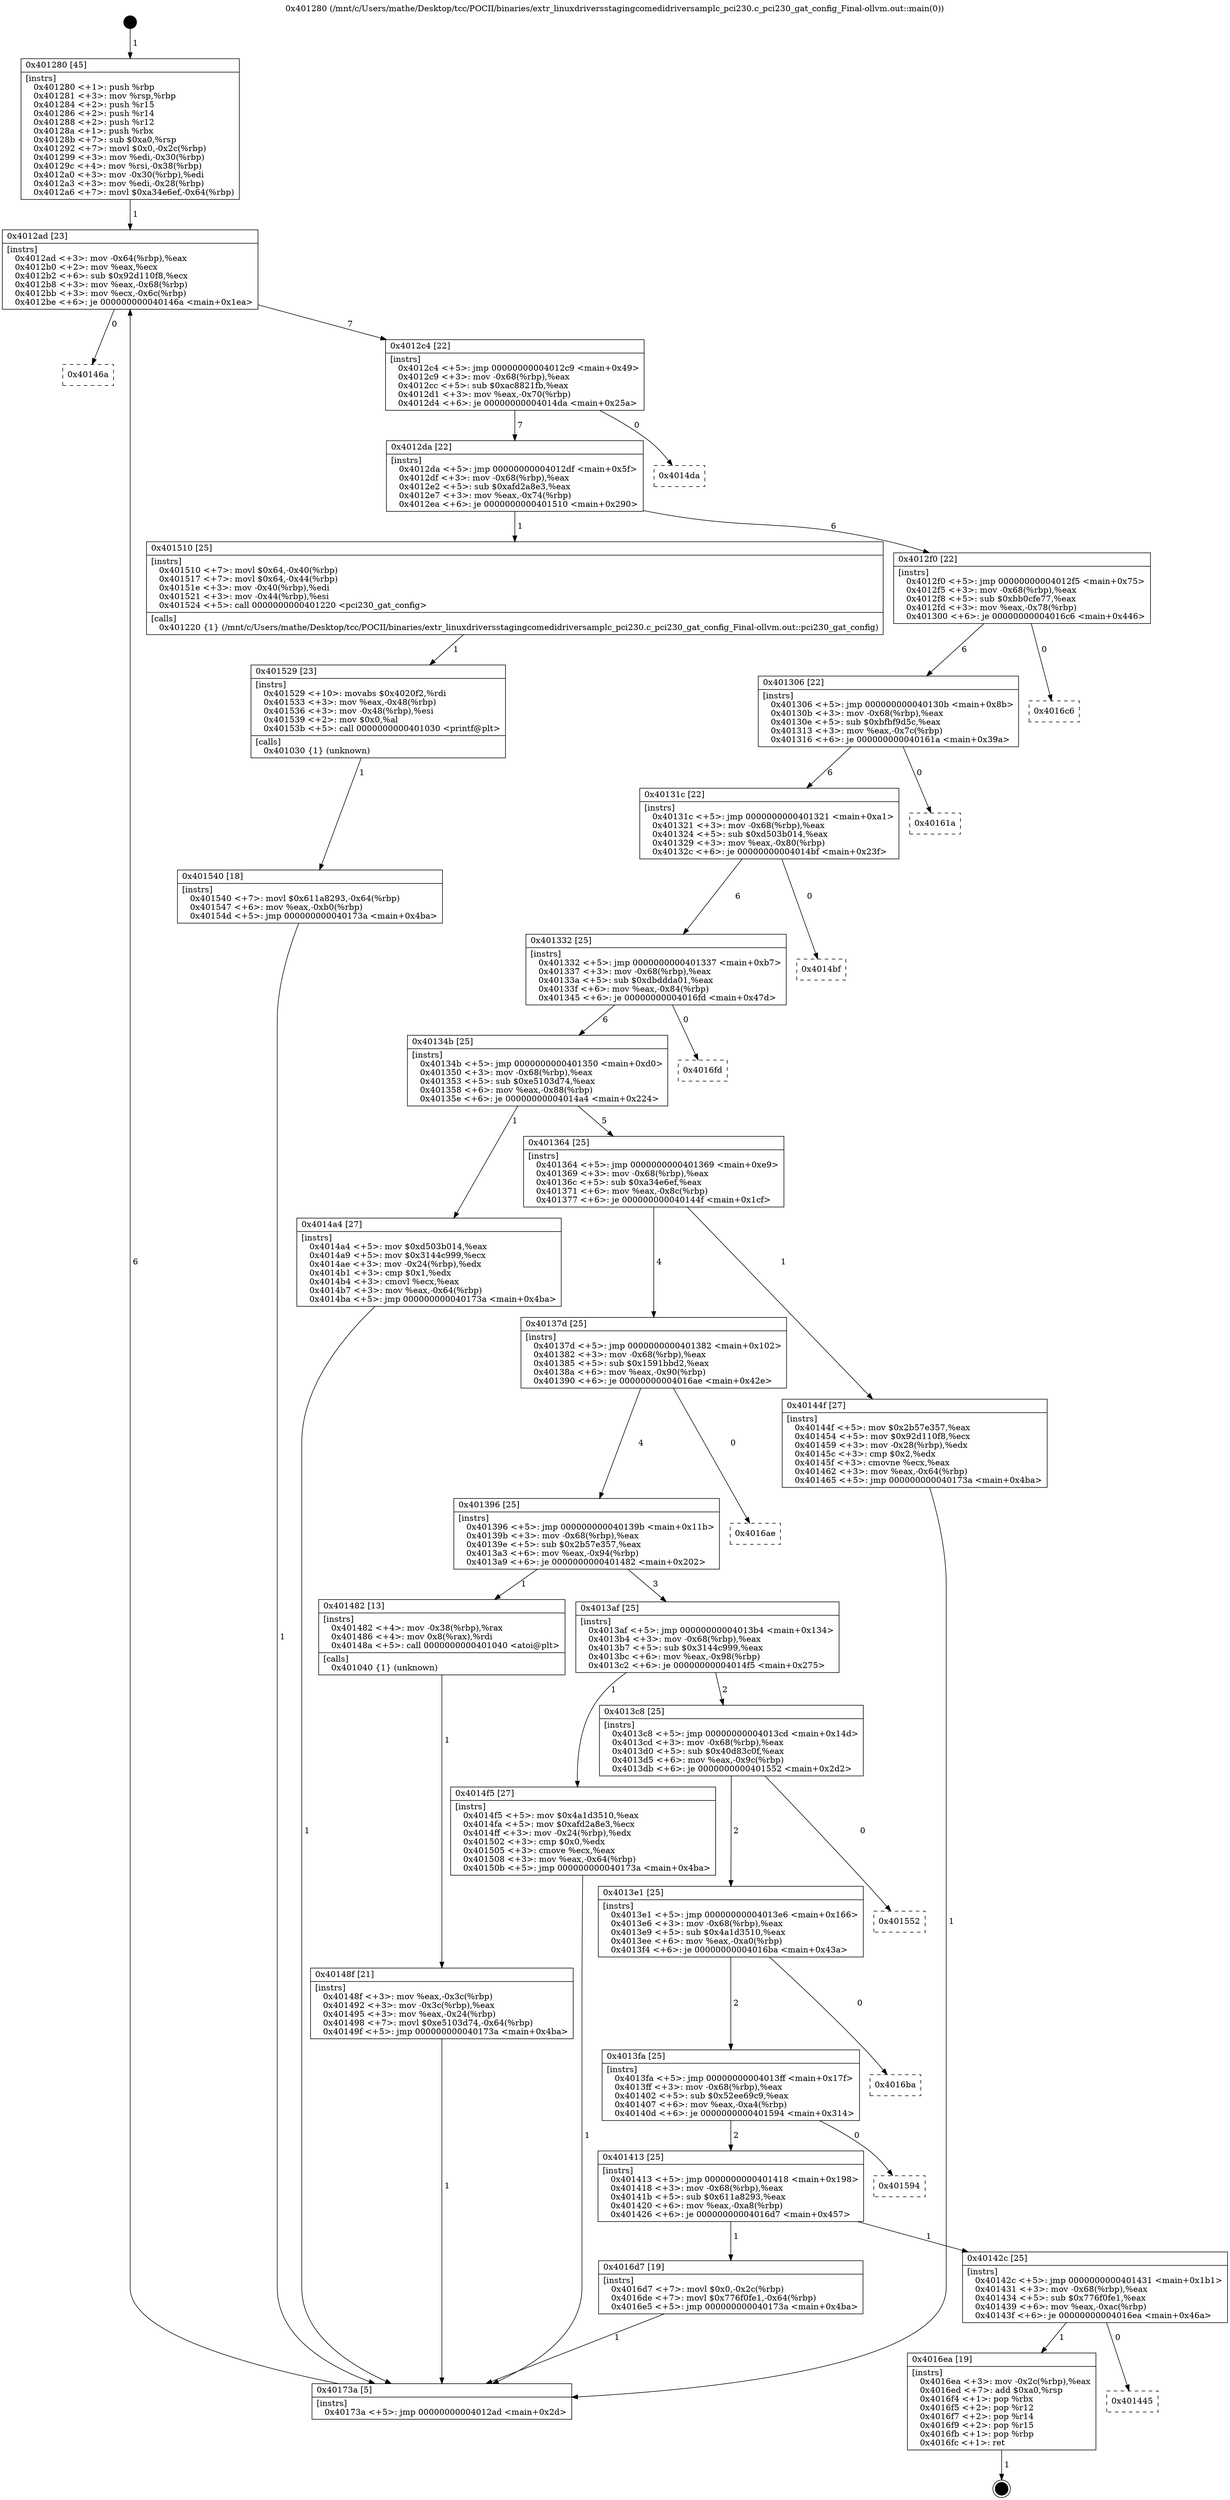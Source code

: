 digraph "0x401280" {
  label = "0x401280 (/mnt/c/Users/mathe/Desktop/tcc/POCII/binaries/extr_linuxdriversstagingcomedidriversamplc_pci230.c_pci230_gat_config_Final-ollvm.out::main(0))"
  labelloc = "t"
  node[shape=record]

  Entry [label="",width=0.3,height=0.3,shape=circle,fillcolor=black,style=filled]
  "0x4012ad" [label="{
     0x4012ad [23]\l
     | [instrs]\l
     &nbsp;&nbsp;0x4012ad \<+3\>: mov -0x64(%rbp),%eax\l
     &nbsp;&nbsp;0x4012b0 \<+2\>: mov %eax,%ecx\l
     &nbsp;&nbsp;0x4012b2 \<+6\>: sub $0x92d110f8,%ecx\l
     &nbsp;&nbsp;0x4012b8 \<+3\>: mov %eax,-0x68(%rbp)\l
     &nbsp;&nbsp;0x4012bb \<+3\>: mov %ecx,-0x6c(%rbp)\l
     &nbsp;&nbsp;0x4012be \<+6\>: je 000000000040146a \<main+0x1ea\>\l
  }"]
  "0x40146a" [label="{
     0x40146a\l
  }", style=dashed]
  "0x4012c4" [label="{
     0x4012c4 [22]\l
     | [instrs]\l
     &nbsp;&nbsp;0x4012c4 \<+5\>: jmp 00000000004012c9 \<main+0x49\>\l
     &nbsp;&nbsp;0x4012c9 \<+3\>: mov -0x68(%rbp),%eax\l
     &nbsp;&nbsp;0x4012cc \<+5\>: sub $0xac8821fb,%eax\l
     &nbsp;&nbsp;0x4012d1 \<+3\>: mov %eax,-0x70(%rbp)\l
     &nbsp;&nbsp;0x4012d4 \<+6\>: je 00000000004014da \<main+0x25a\>\l
  }"]
  Exit [label="",width=0.3,height=0.3,shape=circle,fillcolor=black,style=filled,peripheries=2]
  "0x4014da" [label="{
     0x4014da\l
  }", style=dashed]
  "0x4012da" [label="{
     0x4012da [22]\l
     | [instrs]\l
     &nbsp;&nbsp;0x4012da \<+5\>: jmp 00000000004012df \<main+0x5f\>\l
     &nbsp;&nbsp;0x4012df \<+3\>: mov -0x68(%rbp),%eax\l
     &nbsp;&nbsp;0x4012e2 \<+5\>: sub $0xafd2a8e3,%eax\l
     &nbsp;&nbsp;0x4012e7 \<+3\>: mov %eax,-0x74(%rbp)\l
     &nbsp;&nbsp;0x4012ea \<+6\>: je 0000000000401510 \<main+0x290\>\l
  }"]
  "0x401445" [label="{
     0x401445\l
  }", style=dashed]
  "0x401510" [label="{
     0x401510 [25]\l
     | [instrs]\l
     &nbsp;&nbsp;0x401510 \<+7\>: movl $0x64,-0x40(%rbp)\l
     &nbsp;&nbsp;0x401517 \<+7\>: movl $0x64,-0x44(%rbp)\l
     &nbsp;&nbsp;0x40151e \<+3\>: mov -0x40(%rbp),%edi\l
     &nbsp;&nbsp;0x401521 \<+3\>: mov -0x44(%rbp),%esi\l
     &nbsp;&nbsp;0x401524 \<+5\>: call 0000000000401220 \<pci230_gat_config\>\l
     | [calls]\l
     &nbsp;&nbsp;0x401220 \{1\} (/mnt/c/Users/mathe/Desktop/tcc/POCII/binaries/extr_linuxdriversstagingcomedidriversamplc_pci230.c_pci230_gat_config_Final-ollvm.out::pci230_gat_config)\l
  }"]
  "0x4012f0" [label="{
     0x4012f0 [22]\l
     | [instrs]\l
     &nbsp;&nbsp;0x4012f0 \<+5\>: jmp 00000000004012f5 \<main+0x75\>\l
     &nbsp;&nbsp;0x4012f5 \<+3\>: mov -0x68(%rbp),%eax\l
     &nbsp;&nbsp;0x4012f8 \<+5\>: sub $0xbb0cfe77,%eax\l
     &nbsp;&nbsp;0x4012fd \<+3\>: mov %eax,-0x78(%rbp)\l
     &nbsp;&nbsp;0x401300 \<+6\>: je 00000000004016c6 \<main+0x446\>\l
  }"]
  "0x4016ea" [label="{
     0x4016ea [19]\l
     | [instrs]\l
     &nbsp;&nbsp;0x4016ea \<+3\>: mov -0x2c(%rbp),%eax\l
     &nbsp;&nbsp;0x4016ed \<+7\>: add $0xa0,%rsp\l
     &nbsp;&nbsp;0x4016f4 \<+1\>: pop %rbx\l
     &nbsp;&nbsp;0x4016f5 \<+2\>: pop %r12\l
     &nbsp;&nbsp;0x4016f7 \<+2\>: pop %r14\l
     &nbsp;&nbsp;0x4016f9 \<+2\>: pop %r15\l
     &nbsp;&nbsp;0x4016fb \<+1\>: pop %rbp\l
     &nbsp;&nbsp;0x4016fc \<+1\>: ret\l
  }"]
  "0x4016c6" [label="{
     0x4016c6\l
  }", style=dashed]
  "0x401306" [label="{
     0x401306 [22]\l
     | [instrs]\l
     &nbsp;&nbsp;0x401306 \<+5\>: jmp 000000000040130b \<main+0x8b\>\l
     &nbsp;&nbsp;0x40130b \<+3\>: mov -0x68(%rbp),%eax\l
     &nbsp;&nbsp;0x40130e \<+5\>: sub $0xbfbf9d5c,%eax\l
     &nbsp;&nbsp;0x401313 \<+3\>: mov %eax,-0x7c(%rbp)\l
     &nbsp;&nbsp;0x401316 \<+6\>: je 000000000040161a \<main+0x39a\>\l
  }"]
  "0x40142c" [label="{
     0x40142c [25]\l
     | [instrs]\l
     &nbsp;&nbsp;0x40142c \<+5\>: jmp 0000000000401431 \<main+0x1b1\>\l
     &nbsp;&nbsp;0x401431 \<+3\>: mov -0x68(%rbp),%eax\l
     &nbsp;&nbsp;0x401434 \<+5\>: sub $0x776f0fe1,%eax\l
     &nbsp;&nbsp;0x401439 \<+6\>: mov %eax,-0xac(%rbp)\l
     &nbsp;&nbsp;0x40143f \<+6\>: je 00000000004016ea \<main+0x46a\>\l
  }"]
  "0x40161a" [label="{
     0x40161a\l
  }", style=dashed]
  "0x40131c" [label="{
     0x40131c [22]\l
     | [instrs]\l
     &nbsp;&nbsp;0x40131c \<+5\>: jmp 0000000000401321 \<main+0xa1\>\l
     &nbsp;&nbsp;0x401321 \<+3\>: mov -0x68(%rbp),%eax\l
     &nbsp;&nbsp;0x401324 \<+5\>: sub $0xd503b014,%eax\l
     &nbsp;&nbsp;0x401329 \<+3\>: mov %eax,-0x80(%rbp)\l
     &nbsp;&nbsp;0x40132c \<+6\>: je 00000000004014bf \<main+0x23f\>\l
  }"]
  "0x4016d7" [label="{
     0x4016d7 [19]\l
     | [instrs]\l
     &nbsp;&nbsp;0x4016d7 \<+7\>: movl $0x0,-0x2c(%rbp)\l
     &nbsp;&nbsp;0x4016de \<+7\>: movl $0x776f0fe1,-0x64(%rbp)\l
     &nbsp;&nbsp;0x4016e5 \<+5\>: jmp 000000000040173a \<main+0x4ba\>\l
  }"]
  "0x4014bf" [label="{
     0x4014bf\l
  }", style=dashed]
  "0x401332" [label="{
     0x401332 [25]\l
     | [instrs]\l
     &nbsp;&nbsp;0x401332 \<+5\>: jmp 0000000000401337 \<main+0xb7\>\l
     &nbsp;&nbsp;0x401337 \<+3\>: mov -0x68(%rbp),%eax\l
     &nbsp;&nbsp;0x40133a \<+5\>: sub $0xdbddda01,%eax\l
     &nbsp;&nbsp;0x40133f \<+6\>: mov %eax,-0x84(%rbp)\l
     &nbsp;&nbsp;0x401345 \<+6\>: je 00000000004016fd \<main+0x47d\>\l
  }"]
  "0x401413" [label="{
     0x401413 [25]\l
     | [instrs]\l
     &nbsp;&nbsp;0x401413 \<+5\>: jmp 0000000000401418 \<main+0x198\>\l
     &nbsp;&nbsp;0x401418 \<+3\>: mov -0x68(%rbp),%eax\l
     &nbsp;&nbsp;0x40141b \<+5\>: sub $0x611a8293,%eax\l
     &nbsp;&nbsp;0x401420 \<+6\>: mov %eax,-0xa8(%rbp)\l
     &nbsp;&nbsp;0x401426 \<+6\>: je 00000000004016d7 \<main+0x457\>\l
  }"]
  "0x4016fd" [label="{
     0x4016fd\l
  }", style=dashed]
  "0x40134b" [label="{
     0x40134b [25]\l
     | [instrs]\l
     &nbsp;&nbsp;0x40134b \<+5\>: jmp 0000000000401350 \<main+0xd0\>\l
     &nbsp;&nbsp;0x401350 \<+3\>: mov -0x68(%rbp),%eax\l
     &nbsp;&nbsp;0x401353 \<+5\>: sub $0xe5103d74,%eax\l
     &nbsp;&nbsp;0x401358 \<+6\>: mov %eax,-0x88(%rbp)\l
     &nbsp;&nbsp;0x40135e \<+6\>: je 00000000004014a4 \<main+0x224\>\l
  }"]
  "0x401594" [label="{
     0x401594\l
  }", style=dashed]
  "0x4014a4" [label="{
     0x4014a4 [27]\l
     | [instrs]\l
     &nbsp;&nbsp;0x4014a4 \<+5\>: mov $0xd503b014,%eax\l
     &nbsp;&nbsp;0x4014a9 \<+5\>: mov $0x3144c999,%ecx\l
     &nbsp;&nbsp;0x4014ae \<+3\>: mov -0x24(%rbp),%edx\l
     &nbsp;&nbsp;0x4014b1 \<+3\>: cmp $0x1,%edx\l
     &nbsp;&nbsp;0x4014b4 \<+3\>: cmovl %ecx,%eax\l
     &nbsp;&nbsp;0x4014b7 \<+3\>: mov %eax,-0x64(%rbp)\l
     &nbsp;&nbsp;0x4014ba \<+5\>: jmp 000000000040173a \<main+0x4ba\>\l
  }"]
  "0x401364" [label="{
     0x401364 [25]\l
     | [instrs]\l
     &nbsp;&nbsp;0x401364 \<+5\>: jmp 0000000000401369 \<main+0xe9\>\l
     &nbsp;&nbsp;0x401369 \<+3\>: mov -0x68(%rbp),%eax\l
     &nbsp;&nbsp;0x40136c \<+5\>: sub $0xa34e6ef,%eax\l
     &nbsp;&nbsp;0x401371 \<+6\>: mov %eax,-0x8c(%rbp)\l
     &nbsp;&nbsp;0x401377 \<+6\>: je 000000000040144f \<main+0x1cf\>\l
  }"]
  "0x4013fa" [label="{
     0x4013fa [25]\l
     | [instrs]\l
     &nbsp;&nbsp;0x4013fa \<+5\>: jmp 00000000004013ff \<main+0x17f\>\l
     &nbsp;&nbsp;0x4013ff \<+3\>: mov -0x68(%rbp),%eax\l
     &nbsp;&nbsp;0x401402 \<+5\>: sub $0x52ee69c9,%eax\l
     &nbsp;&nbsp;0x401407 \<+6\>: mov %eax,-0xa4(%rbp)\l
     &nbsp;&nbsp;0x40140d \<+6\>: je 0000000000401594 \<main+0x314\>\l
  }"]
  "0x40144f" [label="{
     0x40144f [27]\l
     | [instrs]\l
     &nbsp;&nbsp;0x40144f \<+5\>: mov $0x2b57e357,%eax\l
     &nbsp;&nbsp;0x401454 \<+5\>: mov $0x92d110f8,%ecx\l
     &nbsp;&nbsp;0x401459 \<+3\>: mov -0x28(%rbp),%edx\l
     &nbsp;&nbsp;0x40145c \<+3\>: cmp $0x2,%edx\l
     &nbsp;&nbsp;0x40145f \<+3\>: cmovne %ecx,%eax\l
     &nbsp;&nbsp;0x401462 \<+3\>: mov %eax,-0x64(%rbp)\l
     &nbsp;&nbsp;0x401465 \<+5\>: jmp 000000000040173a \<main+0x4ba\>\l
  }"]
  "0x40137d" [label="{
     0x40137d [25]\l
     | [instrs]\l
     &nbsp;&nbsp;0x40137d \<+5\>: jmp 0000000000401382 \<main+0x102\>\l
     &nbsp;&nbsp;0x401382 \<+3\>: mov -0x68(%rbp),%eax\l
     &nbsp;&nbsp;0x401385 \<+5\>: sub $0x1591bbd2,%eax\l
     &nbsp;&nbsp;0x40138a \<+6\>: mov %eax,-0x90(%rbp)\l
     &nbsp;&nbsp;0x401390 \<+6\>: je 00000000004016ae \<main+0x42e\>\l
  }"]
  "0x40173a" [label="{
     0x40173a [5]\l
     | [instrs]\l
     &nbsp;&nbsp;0x40173a \<+5\>: jmp 00000000004012ad \<main+0x2d\>\l
  }"]
  "0x401280" [label="{
     0x401280 [45]\l
     | [instrs]\l
     &nbsp;&nbsp;0x401280 \<+1\>: push %rbp\l
     &nbsp;&nbsp;0x401281 \<+3\>: mov %rsp,%rbp\l
     &nbsp;&nbsp;0x401284 \<+2\>: push %r15\l
     &nbsp;&nbsp;0x401286 \<+2\>: push %r14\l
     &nbsp;&nbsp;0x401288 \<+2\>: push %r12\l
     &nbsp;&nbsp;0x40128a \<+1\>: push %rbx\l
     &nbsp;&nbsp;0x40128b \<+7\>: sub $0xa0,%rsp\l
     &nbsp;&nbsp;0x401292 \<+7\>: movl $0x0,-0x2c(%rbp)\l
     &nbsp;&nbsp;0x401299 \<+3\>: mov %edi,-0x30(%rbp)\l
     &nbsp;&nbsp;0x40129c \<+4\>: mov %rsi,-0x38(%rbp)\l
     &nbsp;&nbsp;0x4012a0 \<+3\>: mov -0x30(%rbp),%edi\l
     &nbsp;&nbsp;0x4012a3 \<+3\>: mov %edi,-0x28(%rbp)\l
     &nbsp;&nbsp;0x4012a6 \<+7\>: movl $0xa34e6ef,-0x64(%rbp)\l
  }"]
  "0x4016ba" [label="{
     0x4016ba\l
  }", style=dashed]
  "0x4016ae" [label="{
     0x4016ae\l
  }", style=dashed]
  "0x401396" [label="{
     0x401396 [25]\l
     | [instrs]\l
     &nbsp;&nbsp;0x401396 \<+5\>: jmp 000000000040139b \<main+0x11b\>\l
     &nbsp;&nbsp;0x40139b \<+3\>: mov -0x68(%rbp),%eax\l
     &nbsp;&nbsp;0x40139e \<+5\>: sub $0x2b57e357,%eax\l
     &nbsp;&nbsp;0x4013a3 \<+6\>: mov %eax,-0x94(%rbp)\l
     &nbsp;&nbsp;0x4013a9 \<+6\>: je 0000000000401482 \<main+0x202\>\l
  }"]
  "0x4013e1" [label="{
     0x4013e1 [25]\l
     | [instrs]\l
     &nbsp;&nbsp;0x4013e1 \<+5\>: jmp 00000000004013e6 \<main+0x166\>\l
     &nbsp;&nbsp;0x4013e6 \<+3\>: mov -0x68(%rbp),%eax\l
     &nbsp;&nbsp;0x4013e9 \<+5\>: sub $0x4a1d3510,%eax\l
     &nbsp;&nbsp;0x4013ee \<+6\>: mov %eax,-0xa0(%rbp)\l
     &nbsp;&nbsp;0x4013f4 \<+6\>: je 00000000004016ba \<main+0x43a\>\l
  }"]
  "0x401482" [label="{
     0x401482 [13]\l
     | [instrs]\l
     &nbsp;&nbsp;0x401482 \<+4\>: mov -0x38(%rbp),%rax\l
     &nbsp;&nbsp;0x401486 \<+4\>: mov 0x8(%rax),%rdi\l
     &nbsp;&nbsp;0x40148a \<+5\>: call 0000000000401040 \<atoi@plt\>\l
     | [calls]\l
     &nbsp;&nbsp;0x401040 \{1\} (unknown)\l
  }"]
  "0x4013af" [label="{
     0x4013af [25]\l
     | [instrs]\l
     &nbsp;&nbsp;0x4013af \<+5\>: jmp 00000000004013b4 \<main+0x134\>\l
     &nbsp;&nbsp;0x4013b4 \<+3\>: mov -0x68(%rbp),%eax\l
     &nbsp;&nbsp;0x4013b7 \<+5\>: sub $0x3144c999,%eax\l
     &nbsp;&nbsp;0x4013bc \<+6\>: mov %eax,-0x98(%rbp)\l
     &nbsp;&nbsp;0x4013c2 \<+6\>: je 00000000004014f5 \<main+0x275\>\l
  }"]
  "0x40148f" [label="{
     0x40148f [21]\l
     | [instrs]\l
     &nbsp;&nbsp;0x40148f \<+3\>: mov %eax,-0x3c(%rbp)\l
     &nbsp;&nbsp;0x401492 \<+3\>: mov -0x3c(%rbp),%eax\l
     &nbsp;&nbsp;0x401495 \<+3\>: mov %eax,-0x24(%rbp)\l
     &nbsp;&nbsp;0x401498 \<+7\>: movl $0xe5103d74,-0x64(%rbp)\l
     &nbsp;&nbsp;0x40149f \<+5\>: jmp 000000000040173a \<main+0x4ba\>\l
  }"]
  "0x401552" [label="{
     0x401552\l
  }", style=dashed]
  "0x4014f5" [label="{
     0x4014f5 [27]\l
     | [instrs]\l
     &nbsp;&nbsp;0x4014f5 \<+5\>: mov $0x4a1d3510,%eax\l
     &nbsp;&nbsp;0x4014fa \<+5\>: mov $0xafd2a8e3,%ecx\l
     &nbsp;&nbsp;0x4014ff \<+3\>: mov -0x24(%rbp),%edx\l
     &nbsp;&nbsp;0x401502 \<+3\>: cmp $0x0,%edx\l
     &nbsp;&nbsp;0x401505 \<+3\>: cmove %ecx,%eax\l
     &nbsp;&nbsp;0x401508 \<+3\>: mov %eax,-0x64(%rbp)\l
     &nbsp;&nbsp;0x40150b \<+5\>: jmp 000000000040173a \<main+0x4ba\>\l
  }"]
  "0x4013c8" [label="{
     0x4013c8 [25]\l
     | [instrs]\l
     &nbsp;&nbsp;0x4013c8 \<+5\>: jmp 00000000004013cd \<main+0x14d\>\l
     &nbsp;&nbsp;0x4013cd \<+3\>: mov -0x68(%rbp),%eax\l
     &nbsp;&nbsp;0x4013d0 \<+5\>: sub $0x40d83c0f,%eax\l
     &nbsp;&nbsp;0x4013d5 \<+6\>: mov %eax,-0x9c(%rbp)\l
     &nbsp;&nbsp;0x4013db \<+6\>: je 0000000000401552 \<main+0x2d2\>\l
  }"]
  "0x401529" [label="{
     0x401529 [23]\l
     | [instrs]\l
     &nbsp;&nbsp;0x401529 \<+10\>: movabs $0x4020f2,%rdi\l
     &nbsp;&nbsp;0x401533 \<+3\>: mov %eax,-0x48(%rbp)\l
     &nbsp;&nbsp;0x401536 \<+3\>: mov -0x48(%rbp),%esi\l
     &nbsp;&nbsp;0x401539 \<+2\>: mov $0x0,%al\l
     &nbsp;&nbsp;0x40153b \<+5\>: call 0000000000401030 \<printf@plt\>\l
     | [calls]\l
     &nbsp;&nbsp;0x401030 \{1\} (unknown)\l
  }"]
  "0x401540" [label="{
     0x401540 [18]\l
     | [instrs]\l
     &nbsp;&nbsp;0x401540 \<+7\>: movl $0x611a8293,-0x64(%rbp)\l
     &nbsp;&nbsp;0x401547 \<+6\>: mov %eax,-0xb0(%rbp)\l
     &nbsp;&nbsp;0x40154d \<+5\>: jmp 000000000040173a \<main+0x4ba\>\l
  }"]
  Entry -> "0x401280" [label=" 1"]
  "0x4012ad" -> "0x40146a" [label=" 0"]
  "0x4012ad" -> "0x4012c4" [label=" 7"]
  "0x4016ea" -> Exit [label=" 1"]
  "0x4012c4" -> "0x4014da" [label=" 0"]
  "0x4012c4" -> "0x4012da" [label=" 7"]
  "0x40142c" -> "0x401445" [label=" 0"]
  "0x4012da" -> "0x401510" [label=" 1"]
  "0x4012da" -> "0x4012f0" [label=" 6"]
  "0x40142c" -> "0x4016ea" [label=" 1"]
  "0x4012f0" -> "0x4016c6" [label=" 0"]
  "0x4012f0" -> "0x401306" [label=" 6"]
  "0x4016d7" -> "0x40173a" [label=" 1"]
  "0x401306" -> "0x40161a" [label=" 0"]
  "0x401306" -> "0x40131c" [label=" 6"]
  "0x401413" -> "0x40142c" [label=" 1"]
  "0x40131c" -> "0x4014bf" [label=" 0"]
  "0x40131c" -> "0x401332" [label=" 6"]
  "0x401413" -> "0x4016d7" [label=" 1"]
  "0x401332" -> "0x4016fd" [label=" 0"]
  "0x401332" -> "0x40134b" [label=" 6"]
  "0x4013fa" -> "0x401413" [label=" 2"]
  "0x40134b" -> "0x4014a4" [label=" 1"]
  "0x40134b" -> "0x401364" [label=" 5"]
  "0x4013fa" -> "0x401594" [label=" 0"]
  "0x401364" -> "0x40144f" [label=" 1"]
  "0x401364" -> "0x40137d" [label=" 4"]
  "0x40144f" -> "0x40173a" [label=" 1"]
  "0x401280" -> "0x4012ad" [label=" 1"]
  "0x40173a" -> "0x4012ad" [label=" 6"]
  "0x4013e1" -> "0x4013fa" [label=" 2"]
  "0x40137d" -> "0x4016ae" [label=" 0"]
  "0x40137d" -> "0x401396" [label=" 4"]
  "0x4013e1" -> "0x4016ba" [label=" 0"]
  "0x401396" -> "0x401482" [label=" 1"]
  "0x401396" -> "0x4013af" [label=" 3"]
  "0x401482" -> "0x40148f" [label=" 1"]
  "0x40148f" -> "0x40173a" [label=" 1"]
  "0x4014a4" -> "0x40173a" [label=" 1"]
  "0x4013c8" -> "0x4013e1" [label=" 2"]
  "0x4013af" -> "0x4014f5" [label=" 1"]
  "0x4013af" -> "0x4013c8" [label=" 2"]
  "0x4014f5" -> "0x40173a" [label=" 1"]
  "0x401510" -> "0x401529" [label=" 1"]
  "0x401529" -> "0x401540" [label=" 1"]
  "0x401540" -> "0x40173a" [label=" 1"]
  "0x4013c8" -> "0x401552" [label=" 0"]
}
